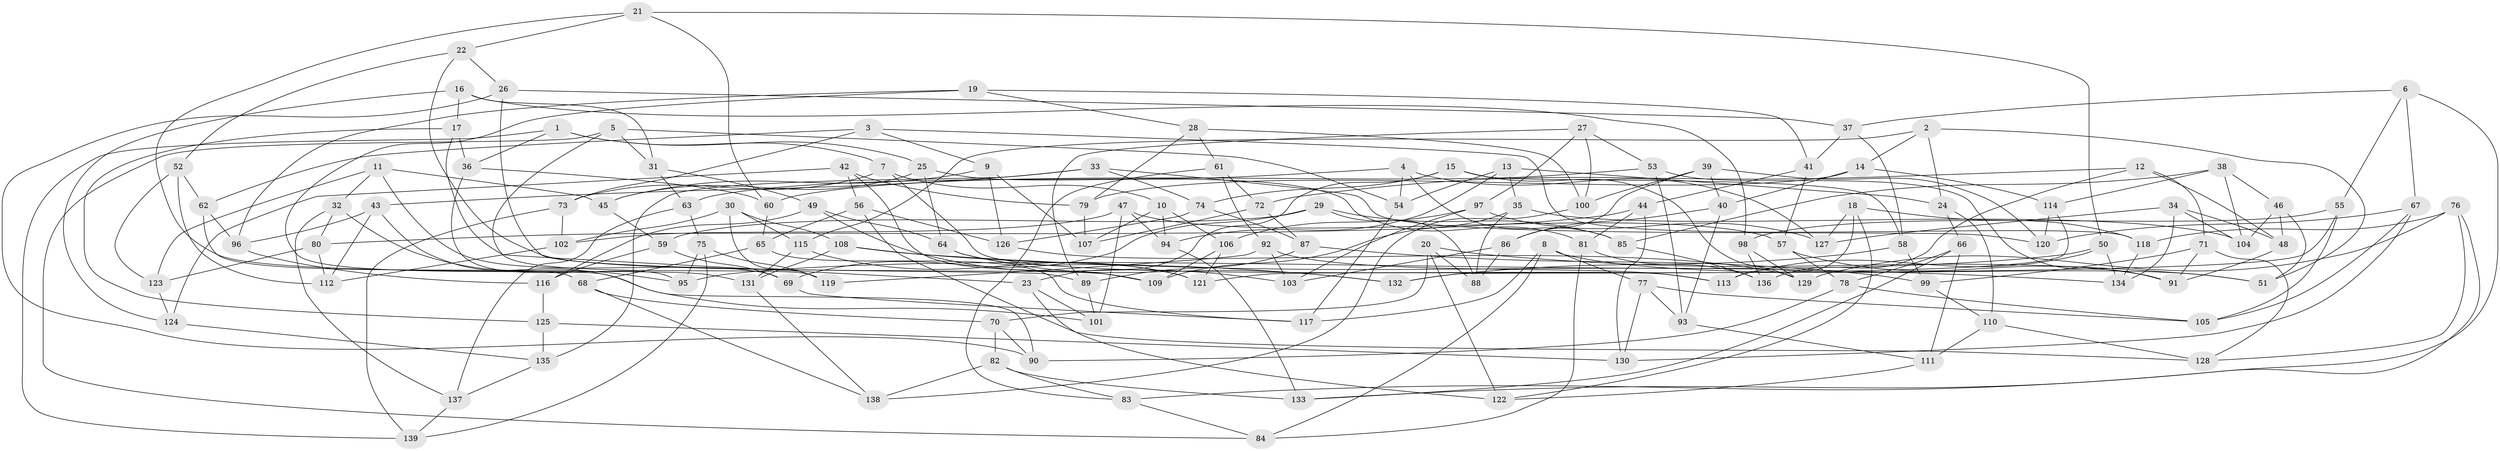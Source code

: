 // coarse degree distribution, {12: 0.09090909090909091, 10: 0.07272727272727272, 4: 0.38181818181818183, 6: 0.18181818181818182, 13: 0.01818181818181818, 11: 0.03636363636363636, 9: 0.03636363636363636, 8: 0.03636363636363636, 14: 0.01818181818181818, 5: 0.01818181818181818, 7: 0.05454545454545454, 3: 0.05454545454545454}
// Generated by graph-tools (version 1.1) at 2025/20/03/04/25 18:20:39]
// undirected, 139 vertices, 278 edges
graph export_dot {
graph [start="1"]
  node [color=gray90,style=filled];
  1;
  2;
  3;
  4;
  5;
  6;
  7;
  8;
  9;
  10;
  11;
  12;
  13;
  14;
  15;
  16;
  17;
  18;
  19;
  20;
  21;
  22;
  23;
  24;
  25;
  26;
  27;
  28;
  29;
  30;
  31;
  32;
  33;
  34;
  35;
  36;
  37;
  38;
  39;
  40;
  41;
  42;
  43;
  44;
  45;
  46;
  47;
  48;
  49;
  50;
  51;
  52;
  53;
  54;
  55;
  56;
  57;
  58;
  59;
  60;
  61;
  62;
  63;
  64;
  65;
  66;
  67;
  68;
  69;
  70;
  71;
  72;
  73;
  74;
  75;
  76;
  77;
  78;
  79;
  80;
  81;
  82;
  83;
  84;
  85;
  86;
  87;
  88;
  89;
  90;
  91;
  92;
  93;
  94;
  95;
  96;
  97;
  98;
  99;
  100;
  101;
  102;
  103;
  104;
  105;
  106;
  107;
  108;
  109;
  110;
  111;
  112;
  113;
  114;
  115;
  116;
  117;
  118;
  119;
  120;
  121;
  122;
  123;
  124;
  125;
  126;
  127;
  128;
  129;
  130;
  131;
  132;
  133;
  134;
  135;
  136;
  137;
  138;
  139;
  1 -- 7;
  1 -- 25;
  1 -- 36;
  1 -- 139;
  2 -- 24;
  2 -- 51;
  2 -- 115;
  2 -- 14;
  3 -- 73;
  3 -- 9;
  3 -- 118;
  3 -- 62;
  4 -- 127;
  4 -- 54;
  4 -- 63;
  4 -- 85;
  5 -- 84;
  5 -- 31;
  5 -- 119;
  5 -- 54;
  6 -- 83;
  6 -- 55;
  6 -- 67;
  6 -- 37;
  7 -- 113;
  7 -- 10;
  7 -- 73;
  8 -- 117;
  8 -- 51;
  8 -- 84;
  8 -- 77;
  9 -- 107;
  9 -- 45;
  9 -- 126;
  10 -- 94;
  10 -- 106;
  10 -- 107;
  11 -- 69;
  11 -- 32;
  11 -- 123;
  11 -- 45;
  12 -- 72;
  12 -- 136;
  12 -- 48;
  12 -- 71;
  13 -- 35;
  13 -- 54;
  13 -- 24;
  13 -- 94;
  14 -- 40;
  14 -- 79;
  14 -- 114;
  15 -- 58;
  15 -- 74;
  15 -- 129;
  15 -- 23;
  16 -- 124;
  16 -- 98;
  16 -- 31;
  16 -- 17;
  17 -- 23;
  17 -- 125;
  17 -- 36;
  18 -- 118;
  18 -- 122;
  18 -- 127;
  18 -- 113;
  19 -- 101;
  19 -- 28;
  19 -- 41;
  19 -- 96;
  20 -- 70;
  20 -- 88;
  20 -- 122;
  20 -- 51;
  21 -- 50;
  21 -- 22;
  21 -- 60;
  21 -- 131;
  22 -- 109;
  22 -- 52;
  22 -- 26;
  23 -- 122;
  23 -- 101;
  24 -- 110;
  24 -- 66;
  25 -- 45;
  25 -- 64;
  25 -- 81;
  26 -- 37;
  26 -- 89;
  26 -- 90;
  27 -- 89;
  27 -- 53;
  27 -- 100;
  27 -- 97;
  28 -- 100;
  28 -- 79;
  28 -- 61;
  29 -- 59;
  29 -- 85;
  29 -- 88;
  29 -- 69;
  30 -- 102;
  30 -- 115;
  30 -- 108;
  30 -- 119;
  31 -- 49;
  31 -- 63;
  32 -- 95;
  32 -- 137;
  32 -- 80;
  33 -- 135;
  33 -- 43;
  33 -- 120;
  33 -- 74;
  34 -- 104;
  34 -- 134;
  34 -- 127;
  34 -- 48;
  35 -- 104;
  35 -- 109;
  35 -- 88;
  36 -- 95;
  36 -- 60;
  37 -- 58;
  37 -- 41;
  38 -- 85;
  38 -- 46;
  38 -- 114;
  38 -- 104;
  39 -- 40;
  39 -- 100;
  39 -- 86;
  39 -- 120;
  40 -- 93;
  40 -- 86;
  41 -- 44;
  41 -- 57;
  42 -- 79;
  42 -- 124;
  42 -- 109;
  42 -- 56;
  43 -- 90;
  43 -- 112;
  43 -- 96;
  44 -- 81;
  44 -- 80;
  44 -- 130;
  45 -- 59;
  46 -- 51;
  46 -- 104;
  46 -- 48;
  47 -- 101;
  47 -- 57;
  47 -- 102;
  47 -- 94;
  48 -- 91;
  49 -- 116;
  49 -- 64;
  49 -- 103;
  50 -- 134;
  50 -- 113;
  50 -- 95;
  52 -- 112;
  52 -- 123;
  52 -- 62;
  53 -- 60;
  53 -- 93;
  53 -- 91;
  54 -- 117;
  55 -- 98;
  55 -- 121;
  55 -- 105;
  56 -- 65;
  56 -- 128;
  56 -- 126;
  57 -- 78;
  57 -- 91;
  58 -- 132;
  58 -- 99;
  59 -- 116;
  59 -- 69;
  60 -- 65;
  61 -- 72;
  61 -- 83;
  61 -- 92;
  62 -- 96;
  62 -- 68;
  63 -- 75;
  63 -- 137;
  64 -- 132;
  64 -- 121;
  65 -- 68;
  65 -- 117;
  66 -- 78;
  66 -- 133;
  66 -- 111;
  67 -- 130;
  67 -- 105;
  67 -- 120;
  68 -- 70;
  68 -- 138;
  69 -- 117;
  70 -- 82;
  70 -- 90;
  71 -- 99;
  71 -- 91;
  71 -- 128;
  72 -- 107;
  72 -- 87;
  73 -- 102;
  73 -- 139;
  74 -- 126;
  74 -- 87;
  75 -- 95;
  75 -- 139;
  75 -- 119;
  76 -- 118;
  76 -- 128;
  76 -- 129;
  76 -- 133;
  77 -- 130;
  77 -- 93;
  77 -- 105;
  78 -- 105;
  78 -- 90;
  79 -- 107;
  80 -- 123;
  80 -- 112;
  81 -- 136;
  81 -- 84;
  82 -- 83;
  82 -- 133;
  82 -- 138;
  83 -- 84;
  85 -- 136;
  86 -- 103;
  86 -- 88;
  87 -- 99;
  87 -- 89;
  89 -- 101;
  92 -- 119;
  92 -- 113;
  92 -- 103;
  93 -- 111;
  94 -- 133;
  96 -- 116;
  97 -- 103;
  97 -- 106;
  97 -- 127;
  98 -- 129;
  98 -- 136;
  99 -- 110;
  100 -- 138;
  102 -- 112;
  106 -- 109;
  106 -- 121;
  108 -- 132;
  108 -- 134;
  108 -- 131;
  110 -- 128;
  110 -- 111;
  111 -- 122;
  114 -- 132;
  114 -- 120;
  115 -- 131;
  115 -- 121;
  116 -- 125;
  118 -- 134;
  123 -- 124;
  124 -- 135;
  125 -- 130;
  125 -- 135;
  126 -- 129;
  131 -- 138;
  135 -- 137;
  137 -- 139;
}
